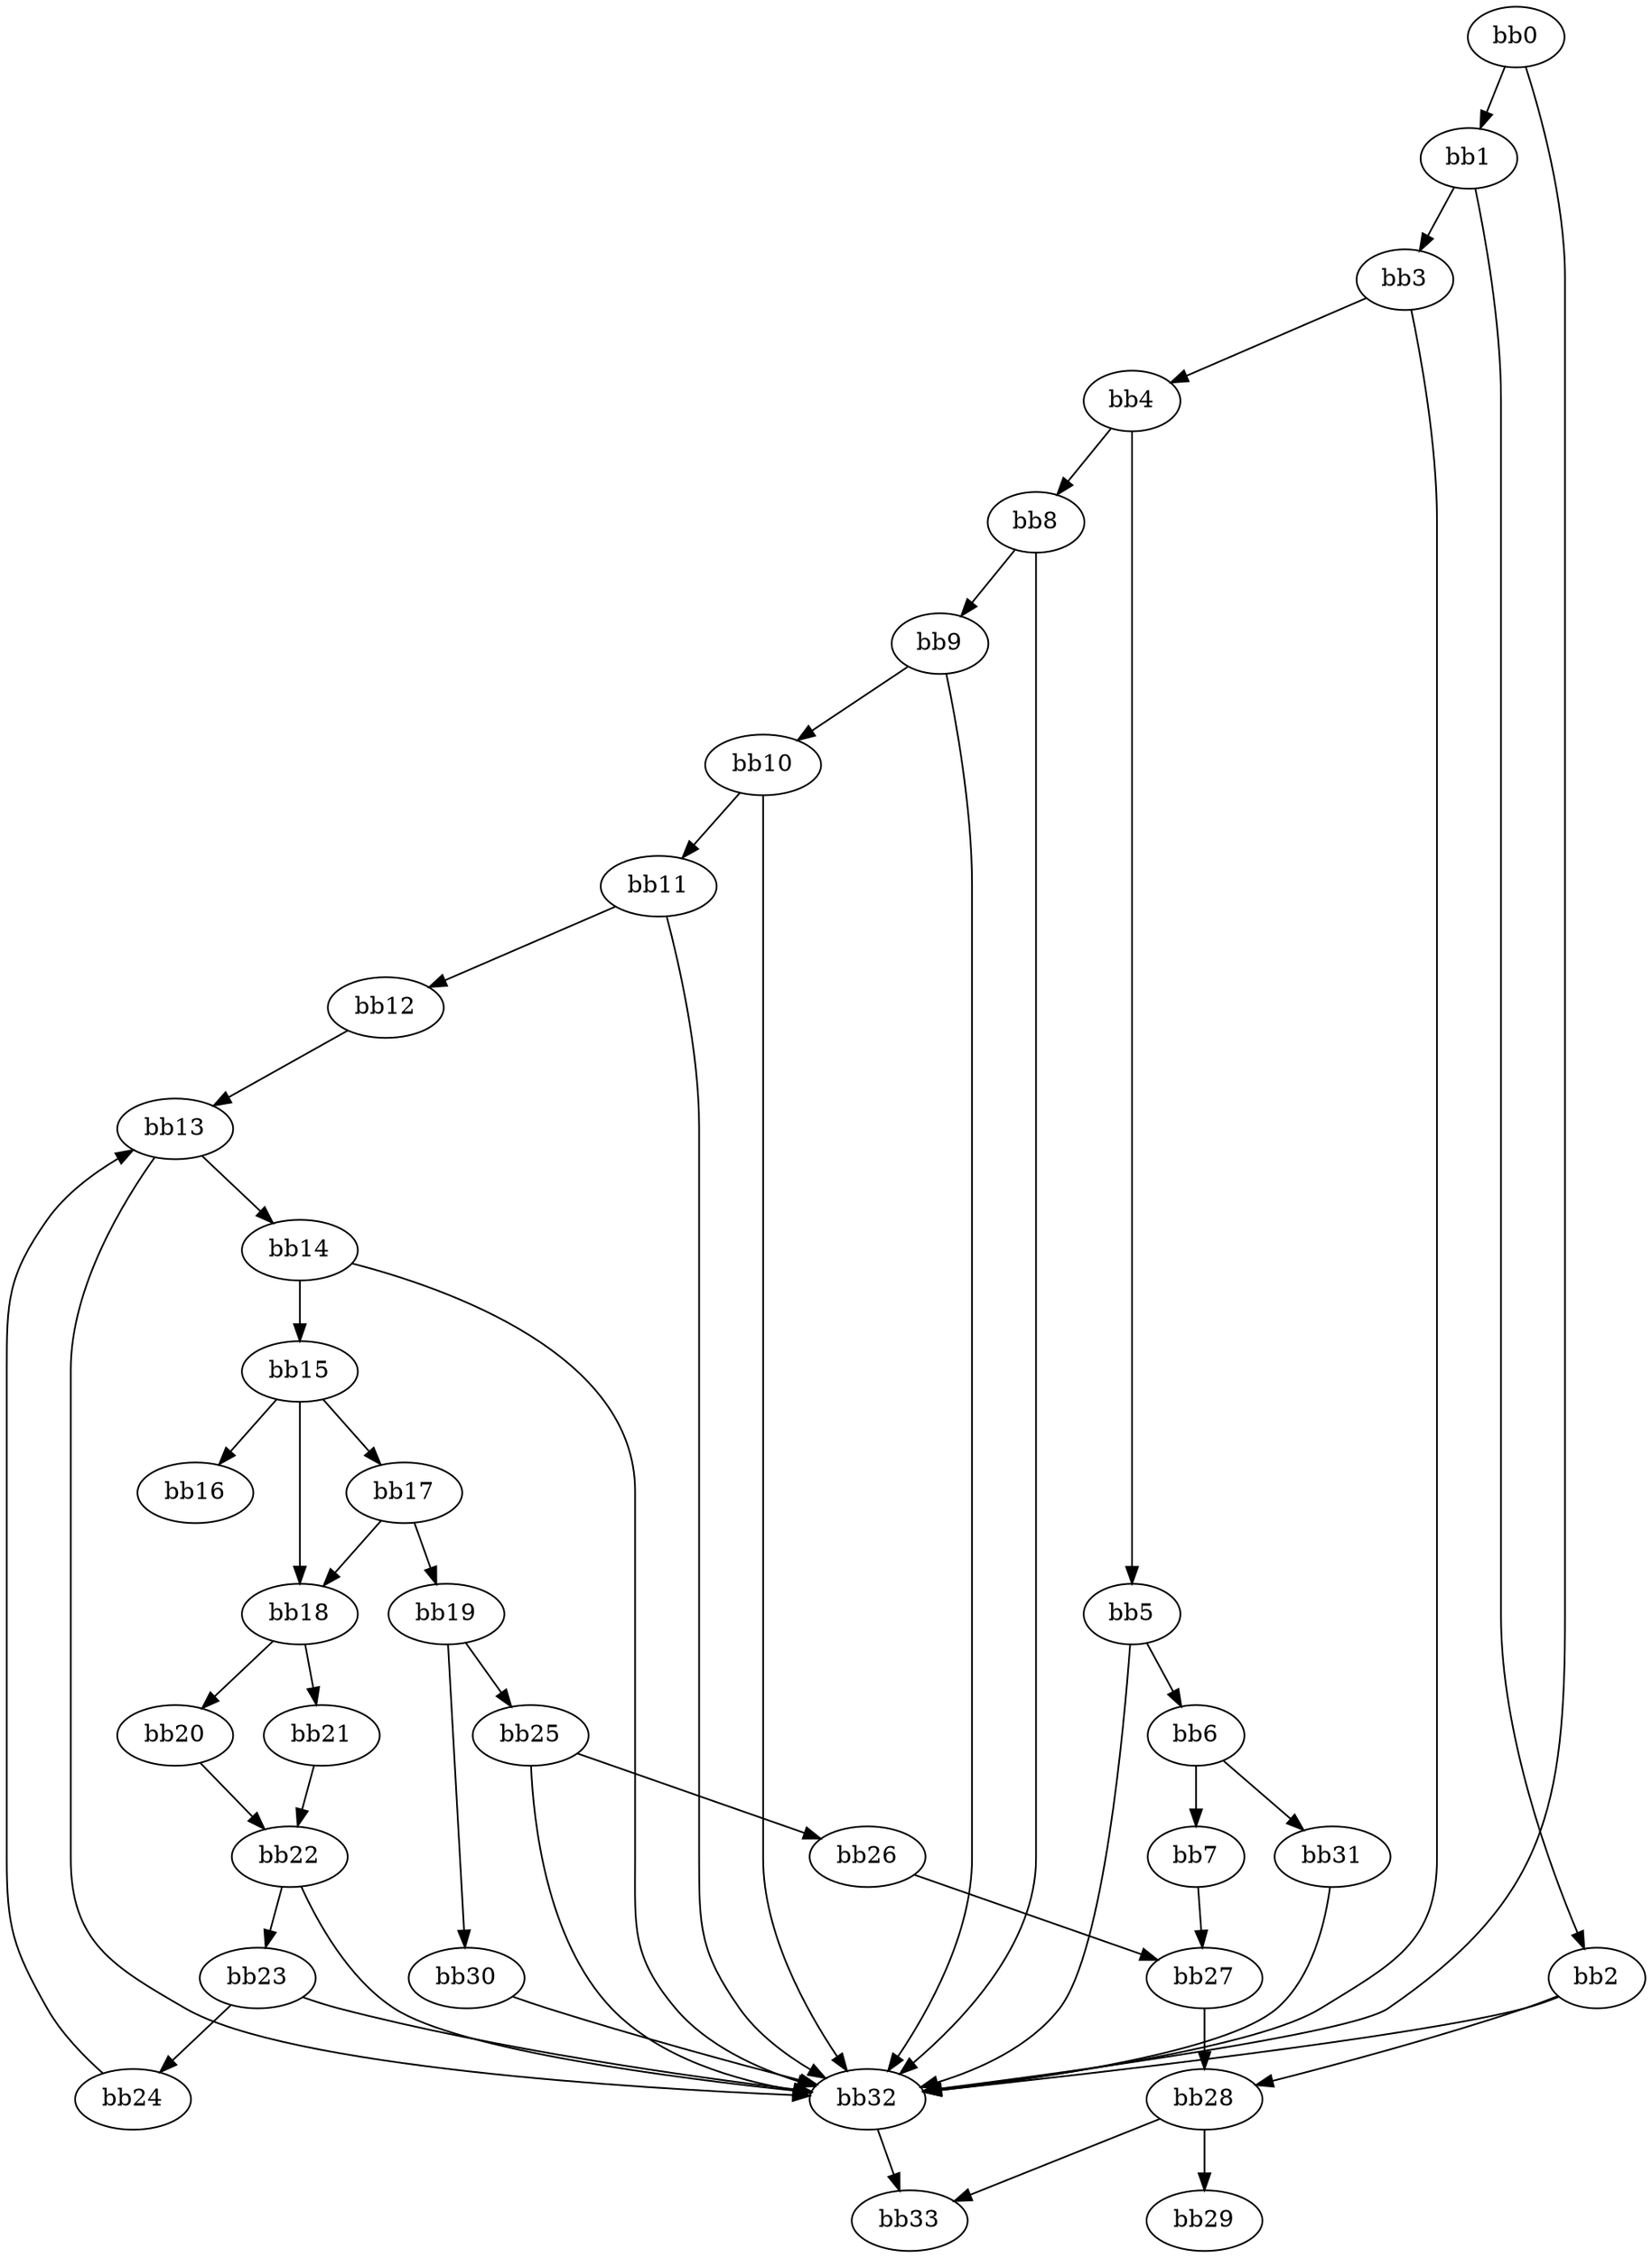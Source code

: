 digraph {
    0 [ label = "bb0\l" ]
    1 [ label = "bb1\l" ]
    2 [ label = "bb2\l" ]
    3 [ label = "bb3\l" ]
    4 [ label = "bb4\l" ]
    5 [ label = "bb5\l" ]
    6 [ label = "bb6\l" ]
    7 [ label = "bb7\l" ]
    8 [ label = "bb8\l" ]
    9 [ label = "bb9\l" ]
    10 [ label = "bb10\l" ]
    11 [ label = "bb11\l" ]
    12 [ label = "bb12\l" ]
    13 [ label = "bb13\l" ]
    14 [ label = "bb14\l" ]
    15 [ label = "bb15\l" ]
    16 [ label = "bb16\l" ]
    17 [ label = "bb17\l" ]
    18 [ label = "bb18\l" ]
    19 [ label = "bb19\l" ]
    20 [ label = "bb20\l" ]
    21 [ label = "bb21\l" ]
    22 [ label = "bb22\l" ]
    23 [ label = "bb23\l" ]
    24 [ label = "bb24\l" ]
    25 [ label = "bb25\l" ]
    26 [ label = "bb26\l" ]
    27 [ label = "bb27\l" ]
    28 [ label = "bb28\l" ]
    29 [ label = "bb29\l" ]
    30 [ label = "bb30\l" ]
    31 [ label = "bb31\l" ]
    32 [ label = "bb32\l" ]
    33 [ label = "bb33\l" ]
    0 -> 1 [ ]
    0 -> 32 [ ]
    1 -> 2 [ ]
    1 -> 3 [ ]
    2 -> 28 [ ]
    2 -> 32 [ ]
    3 -> 4 [ ]
    3 -> 32 [ ]
    4 -> 5 [ ]
    4 -> 8 [ ]
    5 -> 6 [ ]
    5 -> 32 [ ]
    6 -> 7 [ ]
    6 -> 31 [ ]
    7 -> 27 [ ]
    8 -> 9 [ ]
    8 -> 32 [ ]
    9 -> 10 [ ]
    9 -> 32 [ ]
    10 -> 11 [ ]
    10 -> 32 [ ]
    11 -> 12 [ ]
    11 -> 32 [ ]
    12 -> 13 [ ]
    13 -> 14 [ ]
    13 -> 32 [ ]
    14 -> 15 [ ]
    14 -> 32 [ ]
    15 -> 16 [ ]
    15 -> 17 [ ]
    15 -> 18 [ ]
    17 -> 18 [ ]
    17 -> 19 [ ]
    18 -> 20 [ ]
    18 -> 21 [ ]
    19 -> 25 [ ]
    19 -> 30 [ ]
    20 -> 22 [ ]
    21 -> 22 [ ]
    22 -> 23 [ ]
    22 -> 32 [ ]
    23 -> 24 [ ]
    23 -> 32 [ ]
    24 -> 13 [ ]
    25 -> 26 [ ]
    25 -> 32 [ ]
    26 -> 27 [ ]
    27 -> 28 [ ]
    28 -> 29 [ ]
    28 -> 33 [ ]
    30 -> 32 [ ]
    31 -> 32 [ ]
    32 -> 33 [ ]
}

